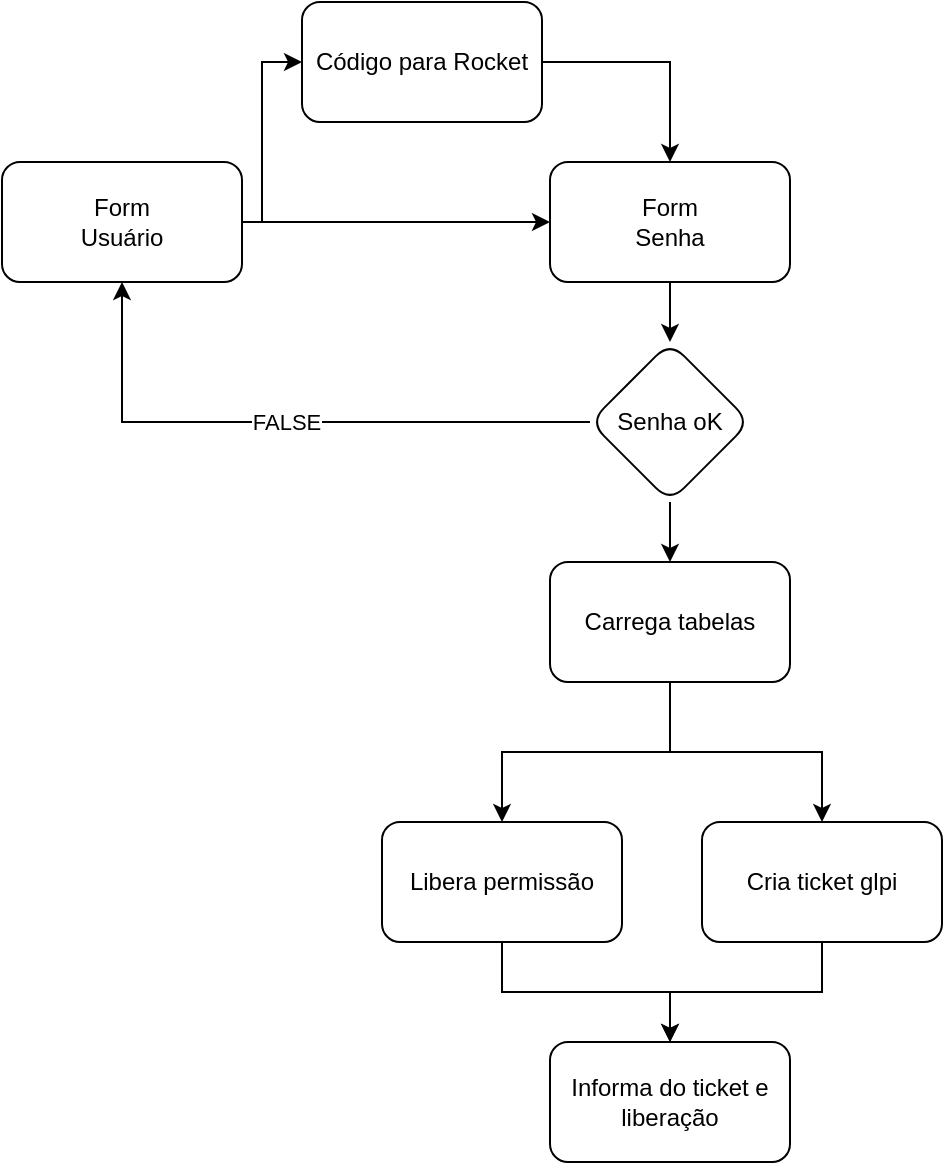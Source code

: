 <mxfile version="14.7.7" type="device"><diagram id="CQ-E3pTUVAAmznHMhiSK" name="Page-1"><mxGraphModel dx="1422" dy="762" grid="1" gridSize="10" guides="1" tooltips="1" connect="1" arrows="1" fold="1" page="1" pageScale="1" pageWidth="827" pageHeight="1169" math="0" shadow="0"><root><mxCell id="0"/><mxCell id="1" parent="0"/><mxCell id="MpxOjJPeVTy1EKCFRsP5-7" value="" style="edgeStyle=orthogonalEdgeStyle;rounded=0;orthogonalLoop=1;jettySize=auto;html=1;entryX=0;entryY=0.5;entryDx=0;entryDy=0;" edge="1" parent="1" source="MpxOjJPeVTy1EKCFRsP5-1" target="MpxOjJPeVTy1EKCFRsP5-4"><mxGeometry relative="1" as="geometry"><mxPoint x="280" y="210" as="targetPoint"/></mxGeometry></mxCell><mxCell id="MpxOjJPeVTy1EKCFRsP5-9" value="" style="edgeStyle=orthogonalEdgeStyle;rounded=0;orthogonalLoop=1;jettySize=auto;html=1;entryX=0;entryY=0.5;entryDx=0;entryDy=0;" edge="1" parent="1" source="MpxOjJPeVTy1EKCFRsP5-1" target="MpxOjJPeVTy1EKCFRsP5-2"><mxGeometry relative="1" as="geometry"><mxPoint x="140" y="100" as="targetPoint"/><Array as="points"><mxPoint x="210" y="210"/><mxPoint x="210" y="130"/></Array></mxGeometry></mxCell><mxCell id="MpxOjJPeVTy1EKCFRsP5-1" value="&lt;div&gt;Form &lt;br&gt;&lt;/div&gt;&lt;div&gt;Usuário&lt;br&gt;&lt;/div&gt;" style="rounded=1;whiteSpace=wrap;html=1;" vertex="1" parent="1"><mxGeometry x="80" y="180" width="120" height="60" as="geometry"/></mxCell><mxCell id="MpxOjJPeVTy1EKCFRsP5-5" value="" style="edgeStyle=orthogonalEdgeStyle;rounded=0;orthogonalLoop=1;jettySize=auto;html=1;" edge="1" parent="1" source="MpxOjJPeVTy1EKCFRsP5-2" target="MpxOjJPeVTy1EKCFRsP5-4"><mxGeometry relative="1" as="geometry"/></mxCell><mxCell id="MpxOjJPeVTy1EKCFRsP5-2" value="Código para Rocket" style="rounded=1;whiteSpace=wrap;html=1;" vertex="1" parent="1"><mxGeometry x="230" y="100" width="120" height="60" as="geometry"/></mxCell><mxCell id="MpxOjJPeVTy1EKCFRsP5-11" value="" style="edgeStyle=orthogonalEdgeStyle;rounded=0;orthogonalLoop=1;jettySize=auto;html=1;" edge="1" parent="1" source="MpxOjJPeVTy1EKCFRsP5-4" target="MpxOjJPeVTy1EKCFRsP5-10"><mxGeometry relative="1" as="geometry"/></mxCell><mxCell id="MpxOjJPeVTy1EKCFRsP5-4" value="&lt;div&gt;Form&lt;/div&gt;&lt;div&gt;Senha&lt;br&gt;&lt;/div&gt;" style="rounded=1;whiteSpace=wrap;html=1;" vertex="1" parent="1"><mxGeometry x="354" y="180" width="120" height="60" as="geometry"/></mxCell><mxCell id="MpxOjJPeVTy1EKCFRsP5-13" value="FALSE" style="edgeStyle=orthogonalEdgeStyle;rounded=0;orthogonalLoop=1;jettySize=auto;html=1;entryX=0.5;entryY=1;entryDx=0;entryDy=0;" edge="1" parent="1" source="MpxOjJPeVTy1EKCFRsP5-10" target="MpxOjJPeVTy1EKCFRsP5-1"><mxGeometry relative="1" as="geometry"><mxPoint x="314" y="310" as="targetPoint"/></mxGeometry></mxCell><mxCell id="MpxOjJPeVTy1EKCFRsP5-15" value="" style="edgeStyle=orthogonalEdgeStyle;rounded=0;orthogonalLoop=1;jettySize=auto;html=1;" edge="1" parent="1" source="MpxOjJPeVTy1EKCFRsP5-10" target="MpxOjJPeVTy1EKCFRsP5-14"><mxGeometry relative="1" as="geometry"/></mxCell><mxCell id="MpxOjJPeVTy1EKCFRsP5-10" value="Senha oK" style="rhombus;whiteSpace=wrap;html=1;rounded=1;" vertex="1" parent="1"><mxGeometry x="374" y="270" width="80" height="80" as="geometry"/></mxCell><mxCell id="MpxOjJPeVTy1EKCFRsP5-17" value="" style="edgeStyle=orthogonalEdgeStyle;rounded=0;orthogonalLoop=1;jettySize=auto;html=1;" edge="1" parent="1" source="MpxOjJPeVTy1EKCFRsP5-14" target="MpxOjJPeVTy1EKCFRsP5-16"><mxGeometry relative="1" as="geometry"/></mxCell><mxCell id="MpxOjJPeVTy1EKCFRsP5-14" value="Carrega tabelas" style="rounded=1;whiteSpace=wrap;html=1;" vertex="1" parent="1"><mxGeometry x="354" y="380" width="120" height="60" as="geometry"/></mxCell><mxCell id="MpxOjJPeVTy1EKCFRsP5-21" value="" style="edgeStyle=orthogonalEdgeStyle;rounded=0;orthogonalLoop=1;jettySize=auto;html=1;" edge="1" parent="1" source="MpxOjJPeVTy1EKCFRsP5-16" target="MpxOjJPeVTy1EKCFRsP5-20"><mxGeometry relative="1" as="geometry"/></mxCell><mxCell id="MpxOjJPeVTy1EKCFRsP5-16" value="Libera permissão" style="whiteSpace=wrap;html=1;rounded=1;" vertex="1" parent="1"><mxGeometry x="270" y="510" width="120" height="60" as="geometry"/></mxCell><mxCell id="MpxOjJPeVTy1EKCFRsP5-22" value="" style="edgeStyle=orthogonalEdgeStyle;rounded=0;orthogonalLoop=1;jettySize=auto;html=1;" edge="1" parent="1" source="MpxOjJPeVTy1EKCFRsP5-18" target="MpxOjJPeVTy1EKCFRsP5-20"><mxGeometry relative="1" as="geometry"/></mxCell><mxCell id="MpxOjJPeVTy1EKCFRsP5-18" value="Cria ticket glpi" style="whiteSpace=wrap;html=1;rounded=1;" vertex="1" parent="1"><mxGeometry x="430" y="510" width="120" height="60" as="geometry"/></mxCell><mxCell id="MpxOjJPeVTy1EKCFRsP5-19" value="" style="edgeStyle=orthogonalEdgeStyle;rounded=0;orthogonalLoop=1;jettySize=auto;html=1;entryX=0.5;entryY=0;entryDx=0;entryDy=0;exitX=0.5;exitY=1;exitDx=0;exitDy=0;" edge="1" parent="1" source="MpxOjJPeVTy1EKCFRsP5-14" target="MpxOjJPeVTy1EKCFRsP5-18"><mxGeometry relative="1" as="geometry"><mxPoint x="424" y="450" as="sourcePoint"/><mxPoint x="340" y="520" as="targetPoint"/></mxGeometry></mxCell><mxCell id="MpxOjJPeVTy1EKCFRsP5-20" value="Informa do ticket e liberação" style="whiteSpace=wrap;html=1;rounded=1;" vertex="1" parent="1"><mxGeometry x="354" y="620" width="120" height="60" as="geometry"/></mxCell></root></mxGraphModel></diagram></mxfile>